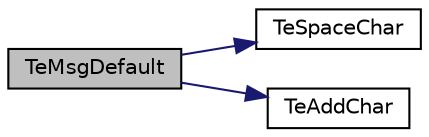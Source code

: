 digraph "TeMsgDefault"
{
  edge [fontname="Helvetica",fontsize="10",labelfontname="Helvetica",labelfontsize="10"];
  node [fontname="Helvetica",fontsize="10",shape=record];
  rankdir="LR";
  Node1 [label="TeMsgDefault",height=0.2,width=0.4,color="black", fillcolor="grey75", style="filled", fontcolor="black"];
  Node1 -> Node2 [color="midnightblue",fontsize="10",style="solid",fontname="Helvetica"];
  Node2 [label="TeSpaceChar",height=0.2,width=0.4,color="black", fillcolor="white", style="filled",URL="$_text_entry_8c.html#a2e3394b21e67216d8f1ef2313eb9ad45"];
  Node1 -> Node3 [color="midnightblue",fontsize="10",style="solid",fontname="Helvetica"];
  Node3 [label="TeAddChar",height=0.2,width=0.4,color="black", fillcolor="white", style="filled",URL="$_text_entry_8c.html#adc2dbe1c2ff21d5d6e8a4a9913656af7"];
}
